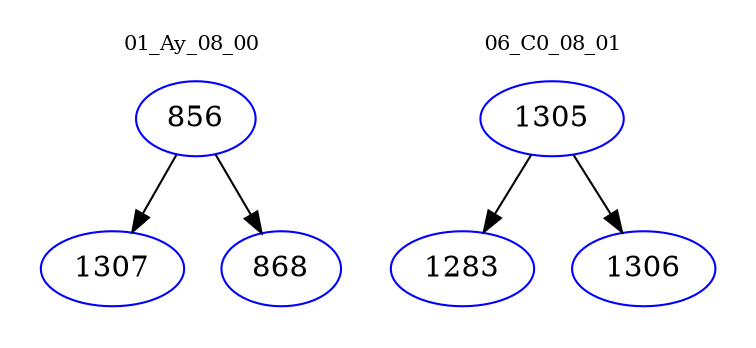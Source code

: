 digraph{
subgraph cluster_0 {
color = white
label = "01_Ay_08_00";
fontsize=10;
T0_856 [label="856", color="blue"]
T0_856 -> T0_1307 [color="black"]
T0_1307 [label="1307", color="blue"]
T0_856 -> T0_868 [color="black"]
T0_868 [label="868", color="blue"]
}
subgraph cluster_1 {
color = white
label = "06_C0_08_01";
fontsize=10;
T1_1305 [label="1305", color="blue"]
T1_1305 -> T1_1283 [color="black"]
T1_1283 [label="1283", color="blue"]
T1_1305 -> T1_1306 [color="black"]
T1_1306 [label="1306", color="blue"]
}
}
